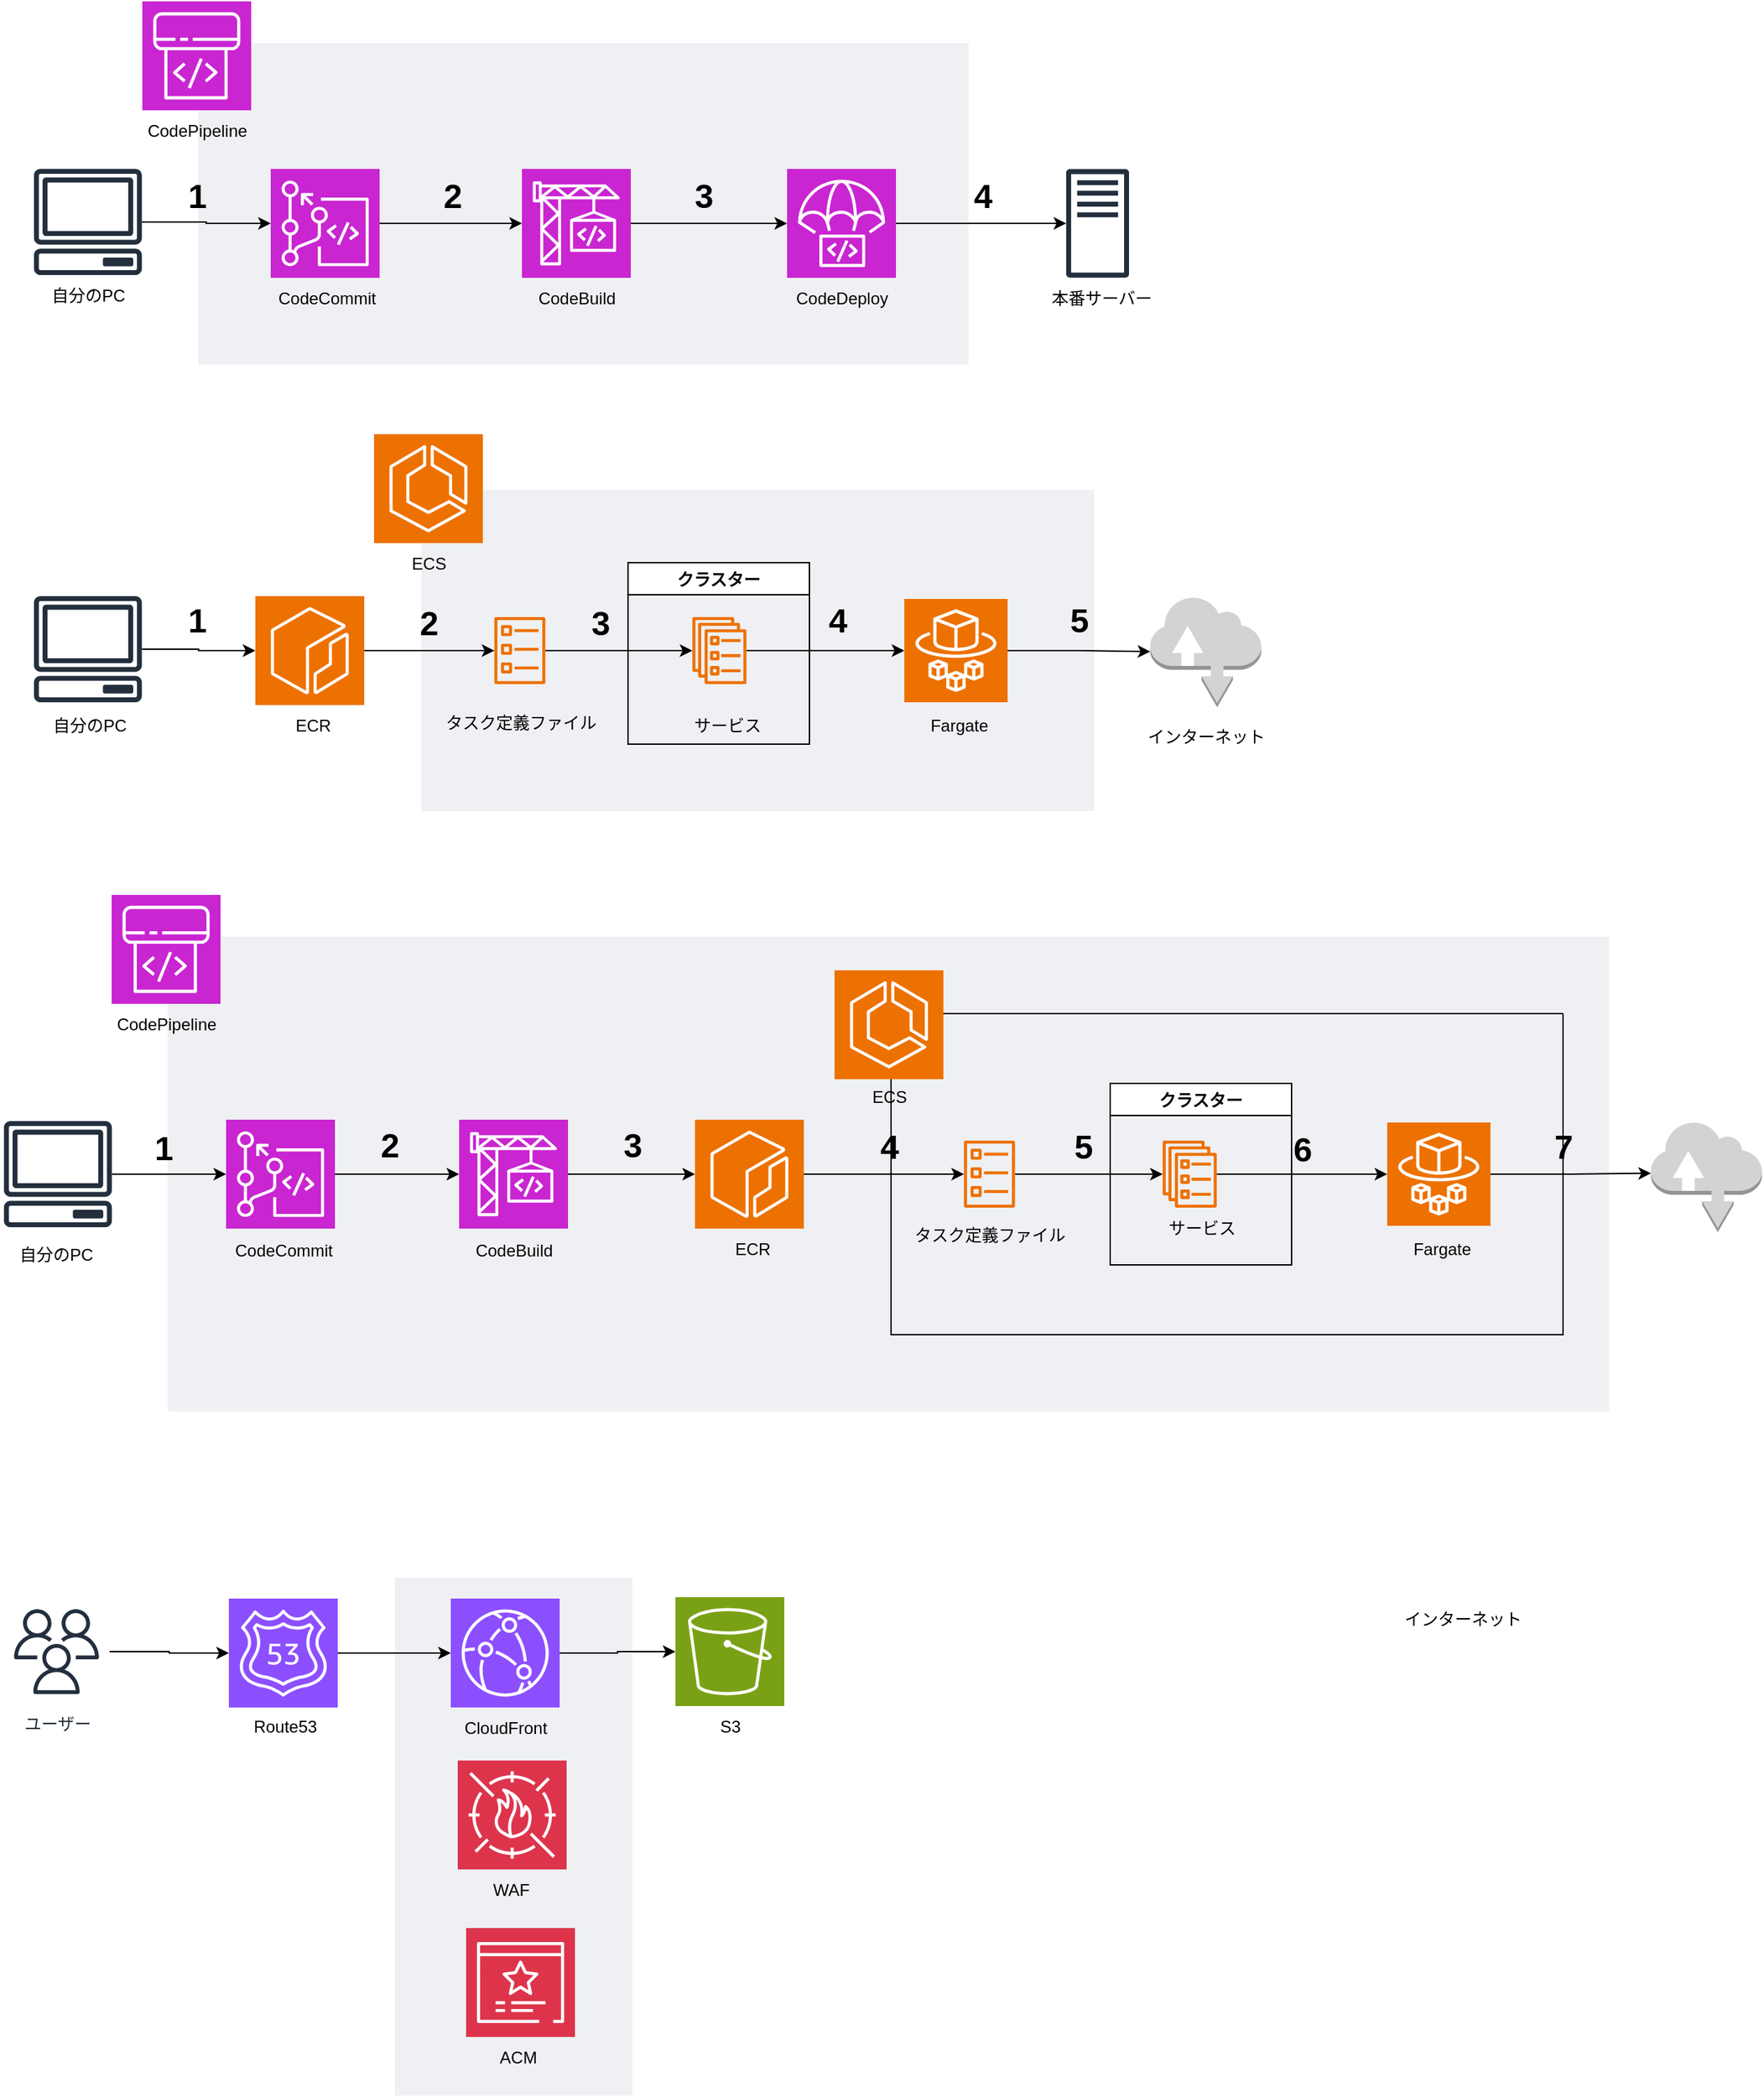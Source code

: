 <mxfile version="24.5.3" type="github">
  <diagram id="Ht1M8jgEwFfnCIfOTk4-" name="Page-1">
    <mxGraphModel dx="2200" dy="731" grid="1" gridSize="10" guides="1" tooltips="1" connect="1" arrows="1" fold="1" page="1" pageScale="1" pageWidth="827" pageHeight="1469" math="0" shadow="0">
      <root>
        <mxCell id="0" />
        <mxCell id="1" parent="0" />
        <mxCell id="_za5EFrOhW_D6679L5eQ-11" value="" style="fillColor=#EFF0F3;strokeColor=none;dashed=0;verticalAlign=top;fontStyle=0;fontColor=#232F3D;whiteSpace=wrap;html=1;" vertex="1" parent="1">
          <mxGeometry x="-1330" y="1179" width="170" height="371" as="geometry" />
        </mxCell>
        <mxCell id="DdXQzqJ5ZMWsTik3K9Qf-76" value="" style="fillColor=#EFF0F3;strokeColor=none;dashed=0;verticalAlign=top;fontStyle=0;fontColor=#232F3D;whiteSpace=wrap;html=1;" parent="1" vertex="1">
          <mxGeometry x="-1493" y="720" width="1033" height="340" as="geometry" />
        </mxCell>
        <mxCell id="DdXQzqJ5ZMWsTik3K9Qf-77" value="" style="sketch=0;points=[[0,0,0],[0.25,0,0],[0.5,0,0],[0.75,0,0],[1,0,0],[0,1,0],[0.25,1,0],[0.5,1,0],[0.75,1,0],[1,1,0],[0,0.25,0],[0,0.5,0],[0,0.75,0],[1,0.25,0],[1,0.5,0],[1,0.75,0]];outlineConnect=0;fontColor=#232F3E;fillColor=#C925D1;strokeColor=#ffffff;dashed=0;verticalLabelPosition=bottom;verticalAlign=top;align=center;html=1;fontSize=12;fontStyle=0;aspect=fixed;shape=mxgraph.aws4.resourceIcon;resIcon=mxgraph.aws4.codepipeline;" parent="1" vertex="1">
          <mxGeometry x="-1533" y="690" width="78" height="78" as="geometry" />
        </mxCell>
        <mxCell id="DdXQzqJ5ZMWsTik3K9Qf-78" value="CodePipeline" style="text;html=1;align=center;verticalAlign=middle;resizable=0;points=[];autosize=1;strokeColor=none;fillColor=none;" parent="1" vertex="1">
          <mxGeometry x="-1539" y="768" width="90" height="30" as="geometry" />
        </mxCell>
        <mxCell id="DdXQzqJ5ZMWsTik3K9Qf-1" value="" style="fillColor=#EFF0F3;strokeColor=none;dashed=0;verticalAlign=top;fontStyle=0;fontColor=#232F3D;whiteSpace=wrap;html=1;" parent="1" vertex="1">
          <mxGeometry x="-1471" y="80" width="552" height="230" as="geometry" />
        </mxCell>
        <mxCell id="DdXQzqJ5ZMWsTik3K9Qf-2" value="" style="sketch=0;points=[[0,0,0],[0.25,0,0],[0.5,0,0],[0.75,0,0],[1,0,0],[0,1,0],[0.25,1,0],[0.5,1,0],[0.75,1,0],[1,1,0],[0,0.25,0],[0,0.5,0],[0,0.75,0],[1,0.25,0],[1,0.5,0],[1,0.75,0]];outlineConnect=0;fontColor=#232F3E;fillColor=#C925D1;strokeColor=#ffffff;dashed=0;verticalLabelPosition=bottom;verticalAlign=top;align=center;html=1;fontSize=12;fontStyle=0;aspect=fixed;shape=mxgraph.aws4.resourceIcon;resIcon=mxgraph.aws4.codepipeline;" parent="1" vertex="1">
          <mxGeometry x="-1511" y="50" width="78" height="78" as="geometry" />
        </mxCell>
        <mxCell id="DdXQzqJ5ZMWsTik3K9Qf-3" value="CodePipeline" style="text;html=1;align=center;verticalAlign=middle;resizable=0;points=[];autosize=1;strokeColor=none;fillColor=none;" parent="1" vertex="1">
          <mxGeometry x="-1517" y="128" width="90" height="30" as="geometry" />
        </mxCell>
        <mxCell id="DdXQzqJ5ZMWsTik3K9Qf-14" value="" style="edgeStyle=orthogonalEdgeStyle;rounded=0;orthogonalLoop=1;jettySize=auto;html=1;" parent="1" source="DdXQzqJ5ZMWsTik3K9Qf-4" target="DdXQzqJ5ZMWsTik3K9Qf-6" edge="1">
          <mxGeometry relative="1" as="geometry" />
        </mxCell>
        <mxCell id="DdXQzqJ5ZMWsTik3K9Qf-4" value="" style="sketch=0;outlineConnect=0;fontColor=#232F3E;gradientColor=none;fillColor=#232F3D;strokeColor=none;dashed=0;verticalLabelPosition=bottom;verticalAlign=top;align=center;html=1;fontSize=12;fontStyle=0;aspect=fixed;pointerEvents=1;shape=mxgraph.aws4.client;" parent="1" vertex="1">
          <mxGeometry x="-1589" y="170" width="78" height="76" as="geometry" />
        </mxCell>
        <mxCell id="DdXQzqJ5ZMWsTik3K9Qf-5" value="自分のPC" style="text;html=1;align=center;verticalAlign=middle;resizable=0;points=[];autosize=1;strokeColor=none;fillColor=none;" parent="1" vertex="1">
          <mxGeometry x="-1590" y="246" width="80" height="30" as="geometry" />
        </mxCell>
        <mxCell id="DdXQzqJ5ZMWsTik3K9Qf-15" value="" style="edgeStyle=orthogonalEdgeStyle;rounded=0;orthogonalLoop=1;jettySize=auto;html=1;" parent="1" source="DdXQzqJ5ZMWsTik3K9Qf-6" target="DdXQzqJ5ZMWsTik3K9Qf-7" edge="1">
          <mxGeometry relative="1" as="geometry" />
        </mxCell>
        <mxCell id="DdXQzqJ5ZMWsTik3K9Qf-6" value="" style="sketch=0;points=[[0,0,0],[0.25,0,0],[0.5,0,0],[0.75,0,0],[1,0,0],[0,1,0],[0.25,1,0],[0.5,1,0],[0.75,1,0],[1,1,0],[0,0.25,0],[0,0.5,0],[0,0.75,0],[1,0.25,0],[1,0.5,0],[1,0.75,0]];outlineConnect=0;fontColor=#232F3E;fillColor=#C925D1;strokeColor=#ffffff;dashed=0;verticalLabelPosition=bottom;verticalAlign=top;align=center;html=1;fontSize=12;fontStyle=0;aspect=fixed;shape=mxgraph.aws4.resourceIcon;resIcon=mxgraph.aws4.codecommit;" parent="1" vertex="1">
          <mxGeometry x="-1419" y="170" width="78" height="78" as="geometry" />
        </mxCell>
        <mxCell id="DdXQzqJ5ZMWsTik3K9Qf-18" value="" style="edgeStyle=orthogonalEdgeStyle;rounded=0;orthogonalLoop=1;jettySize=auto;html=1;entryX=0;entryY=0.5;entryDx=0;entryDy=0;entryPerimeter=0;" parent="1" source="DdXQzqJ5ZMWsTik3K9Qf-7" target="DdXQzqJ5ZMWsTik3K9Qf-8" edge="1">
          <mxGeometry relative="1" as="geometry" />
        </mxCell>
        <mxCell id="DdXQzqJ5ZMWsTik3K9Qf-7" value="" style="sketch=0;points=[[0,0,0],[0.25,0,0],[0.5,0,0],[0.75,0,0],[1,0,0],[0,1,0],[0.25,1,0],[0.5,1,0],[0.75,1,0],[1,1,0],[0,0.25,0],[0,0.5,0],[0,0.75,0],[1,0.25,0],[1,0.5,0],[1,0.75,0]];outlineConnect=0;fontColor=#232F3E;fillColor=#C925D1;strokeColor=#ffffff;dashed=0;verticalLabelPosition=bottom;verticalAlign=top;align=center;html=1;fontSize=12;fontStyle=0;aspect=fixed;shape=mxgraph.aws4.resourceIcon;resIcon=mxgraph.aws4.codebuild;" parent="1" vertex="1">
          <mxGeometry x="-1239" y="170" width="78" height="78" as="geometry" />
        </mxCell>
        <mxCell id="DdXQzqJ5ZMWsTik3K9Qf-19" style="edgeStyle=orthogonalEdgeStyle;rounded=0;orthogonalLoop=1;jettySize=auto;html=1;" parent="1" source="DdXQzqJ5ZMWsTik3K9Qf-8" target="DdXQzqJ5ZMWsTik3K9Qf-9" edge="1">
          <mxGeometry relative="1" as="geometry" />
        </mxCell>
        <mxCell id="DdXQzqJ5ZMWsTik3K9Qf-8" value="" style="sketch=0;points=[[0,0,0],[0.25,0,0],[0.5,0,0],[0.75,0,0],[1,0,0],[0,1,0],[0.25,1,0],[0.5,1,0],[0.75,1,0],[1,1,0],[0,0.25,0],[0,0.5,0],[0,0.75,0],[1,0.25,0],[1,0.5,0],[1,0.75,0]];outlineConnect=0;fontColor=#232F3E;fillColor=#C925D1;strokeColor=#ffffff;dashed=0;verticalLabelPosition=bottom;verticalAlign=top;align=center;html=1;fontSize=12;fontStyle=0;aspect=fixed;shape=mxgraph.aws4.resourceIcon;resIcon=mxgraph.aws4.codedeploy;" parent="1" vertex="1">
          <mxGeometry x="-1049" y="170" width="78" height="78" as="geometry" />
        </mxCell>
        <mxCell id="DdXQzqJ5ZMWsTik3K9Qf-9" value="" style="sketch=0;outlineConnect=0;fontColor=#232F3E;gradientColor=none;fillColor=#232F3D;strokeColor=none;dashed=0;verticalLabelPosition=bottom;verticalAlign=top;align=center;html=1;fontSize=12;fontStyle=0;aspect=fixed;pointerEvents=1;shape=mxgraph.aws4.traditional_server;" parent="1" vertex="1">
          <mxGeometry x="-849" y="170" width="45" height="78" as="geometry" />
        </mxCell>
        <mxCell id="DdXQzqJ5ZMWsTik3K9Qf-10" value="CodeCommit" style="text;html=1;align=center;verticalAlign=middle;resizable=0;points=[];autosize=1;strokeColor=none;fillColor=none;" parent="1" vertex="1">
          <mxGeometry x="-1424" y="248" width="90" height="30" as="geometry" />
        </mxCell>
        <mxCell id="DdXQzqJ5ZMWsTik3K9Qf-11" value="CodeBuild" style="text;html=1;align=center;verticalAlign=middle;resizable=0;points=[];autosize=1;strokeColor=none;fillColor=none;" parent="1" vertex="1">
          <mxGeometry x="-1240" y="248" width="80" height="30" as="geometry" />
        </mxCell>
        <mxCell id="DdXQzqJ5ZMWsTik3K9Qf-12" value="CodeDeploy" style="text;html=1;align=center;verticalAlign=middle;resizable=0;points=[];autosize=1;strokeColor=none;fillColor=none;" parent="1" vertex="1">
          <mxGeometry x="-1055" y="248" width="90" height="30" as="geometry" />
        </mxCell>
        <mxCell id="DdXQzqJ5ZMWsTik3K9Qf-13" value="本番サーバー" style="text;html=1;align=center;verticalAlign=middle;resizable=0;points=[];autosize=1;strokeColor=none;fillColor=none;" parent="1" vertex="1">
          <mxGeometry x="-869" y="248" width="90" height="30" as="geometry" />
        </mxCell>
        <mxCell id="DdXQzqJ5ZMWsTik3K9Qf-20" value="&lt;font style=&quot;font-size: 24px;&quot;&gt;&lt;b&gt;1&lt;/b&gt;&lt;/font&gt;" style="text;html=1;align=center;verticalAlign=middle;resizable=0;points=[];autosize=1;strokeColor=none;fillColor=none;" parent="1" vertex="1">
          <mxGeometry x="-1492" y="170" width="40" height="40" as="geometry" />
        </mxCell>
        <mxCell id="DdXQzqJ5ZMWsTik3K9Qf-21" value="&lt;span style=&quot;font-size: 24px;&quot;&gt;&lt;b&gt;2&lt;/b&gt;&lt;/span&gt;" style="text;html=1;align=center;verticalAlign=middle;resizable=0;points=[];autosize=1;strokeColor=none;fillColor=none;" parent="1" vertex="1">
          <mxGeometry x="-1309" y="170" width="40" height="40" as="geometry" />
        </mxCell>
        <mxCell id="DdXQzqJ5ZMWsTik3K9Qf-22" value="&lt;span style=&quot;font-size: 24px;&quot;&gt;&lt;b&gt;3&lt;/b&gt;&lt;/span&gt;" style="text;html=1;align=center;verticalAlign=middle;resizable=0;points=[];autosize=1;strokeColor=none;fillColor=none;" parent="1" vertex="1">
          <mxGeometry x="-1129" y="170" width="40" height="40" as="geometry" />
        </mxCell>
        <mxCell id="DdXQzqJ5ZMWsTik3K9Qf-23" value="&lt;span style=&quot;font-size: 24px;&quot;&gt;&lt;b&gt;4&lt;/b&gt;&lt;/span&gt;" style="text;html=1;align=center;verticalAlign=middle;resizable=0;points=[];autosize=1;strokeColor=none;fillColor=none;" parent="1" vertex="1">
          <mxGeometry x="-929" y="170" width="40" height="40" as="geometry" />
        </mxCell>
        <mxCell id="DdXQzqJ5ZMWsTik3K9Qf-24" value="" style="sketch=0;points=[[0,0,0],[0.25,0,0],[0.5,0,0],[0.75,0,0],[1,0,0],[0,1,0],[0.25,1,0],[0.5,1,0],[0.75,1,0],[1,1,0],[0,0.25,0],[0,0.5,0],[0,0.75,0],[1,0.25,0],[1,0.5,0],[1,0.75,0]];outlineConnect=0;fontColor=#232F3E;fillColor=#ED7100;strokeColor=#ffffff;dashed=0;verticalLabelPosition=bottom;verticalAlign=top;align=center;html=1;fontSize=12;fontStyle=0;aspect=fixed;shape=mxgraph.aws4.resourceIcon;resIcon=mxgraph.aws4.ecr;" parent="1" vertex="1">
          <mxGeometry x="-1430" y="476" width="78" height="78" as="geometry" />
        </mxCell>
        <mxCell id="DdXQzqJ5ZMWsTik3K9Qf-25" value="" style="fillColor=#EFF0F3;strokeColor=none;dashed=0;verticalAlign=top;fontStyle=0;fontColor=#232F3D;whiteSpace=wrap;html=1;" parent="1" vertex="1">
          <mxGeometry x="-1311" y="400" width="482" height="230" as="geometry" />
        </mxCell>
        <mxCell id="DdXQzqJ5ZMWsTik3K9Qf-26" value="" style="sketch=0;points=[[0,0,0],[0.25,0,0],[0.5,0,0],[0.75,0,0],[1,0,0],[0,1,0],[0.25,1,0],[0.5,1,0],[0.75,1,0],[1,1,0],[0,0.25,0],[0,0.5,0],[0,0.75,0],[1,0.25,0],[1,0.5,0],[1,0.75,0]];outlineConnect=0;fontColor=#232F3E;fillColor=#ED7100;strokeColor=#ffffff;dashed=0;verticalLabelPosition=bottom;verticalAlign=top;align=center;html=1;fontSize=12;fontStyle=0;aspect=fixed;shape=mxgraph.aws4.resourceIcon;resIcon=mxgraph.aws4.ecs;" parent="1" vertex="1">
          <mxGeometry x="-1345" y="360" width="78" height="78" as="geometry" />
        </mxCell>
        <mxCell id="DdXQzqJ5ZMWsTik3K9Qf-27" value="ECR" style="text;html=1;align=center;verticalAlign=middle;resizable=0;points=[];autosize=1;strokeColor=none;fillColor=none;" parent="1" vertex="1">
          <mxGeometry x="-1414" y="554" width="50" height="30" as="geometry" />
        </mxCell>
        <mxCell id="DdXQzqJ5ZMWsTik3K9Qf-41" value="" style="edgeStyle=orthogonalEdgeStyle;rounded=0;orthogonalLoop=1;jettySize=auto;html=1;" parent="1" source="DdXQzqJ5ZMWsTik3K9Qf-28" target="DdXQzqJ5ZMWsTik3K9Qf-24" edge="1">
          <mxGeometry relative="1" as="geometry" />
        </mxCell>
        <mxCell id="DdXQzqJ5ZMWsTik3K9Qf-28" value="" style="sketch=0;outlineConnect=0;fontColor=#232F3E;gradientColor=none;fillColor=#232F3D;strokeColor=none;dashed=0;verticalLabelPosition=bottom;verticalAlign=top;align=center;html=1;fontSize=12;fontStyle=0;aspect=fixed;pointerEvents=1;shape=mxgraph.aws4.client;" parent="1" vertex="1">
          <mxGeometry x="-1589" y="476" width="78" height="76" as="geometry" />
        </mxCell>
        <mxCell id="DdXQzqJ5ZMWsTik3K9Qf-29" value="自分のPC" style="text;html=1;align=center;verticalAlign=middle;resizable=0;points=[];autosize=1;strokeColor=none;fillColor=none;" parent="1" vertex="1">
          <mxGeometry x="-1589" y="554" width="80" height="30" as="geometry" />
        </mxCell>
        <mxCell id="DdXQzqJ5ZMWsTik3K9Qf-30" value="ECS" style="text;html=1;align=center;verticalAlign=middle;resizable=0;points=[];autosize=1;strokeColor=none;fillColor=none;" parent="1" vertex="1">
          <mxGeometry x="-1331" y="438" width="50" height="30" as="geometry" />
        </mxCell>
        <mxCell id="DdXQzqJ5ZMWsTik3K9Qf-47" value="" style="edgeStyle=orthogonalEdgeStyle;rounded=0;orthogonalLoop=1;jettySize=auto;html=1;" parent="1" source="DdXQzqJ5ZMWsTik3K9Qf-31" target="DdXQzqJ5ZMWsTik3K9Qf-34" edge="1">
          <mxGeometry relative="1" as="geometry" />
        </mxCell>
        <mxCell id="DdXQzqJ5ZMWsTik3K9Qf-31" value="" style="sketch=0;outlineConnect=0;fontColor=#232F3E;gradientColor=none;fillColor=#ED7100;strokeColor=none;dashed=0;verticalLabelPosition=bottom;verticalAlign=top;align=center;html=1;fontSize=12;fontStyle=0;aspect=fixed;pointerEvents=1;shape=mxgraph.aws4.ecs_task;" parent="1" vertex="1">
          <mxGeometry x="-1259" y="491" width="37" height="48" as="geometry" />
        </mxCell>
        <mxCell id="DdXQzqJ5ZMWsTik3K9Qf-49" value="" style="edgeStyle=orthogonalEdgeStyle;rounded=0;orthogonalLoop=1;jettySize=auto;html=1;" parent="1" source="DdXQzqJ5ZMWsTik3K9Qf-32" target="DdXQzqJ5ZMWsTik3K9Qf-38" edge="1">
          <mxGeometry relative="1" as="geometry" />
        </mxCell>
        <mxCell id="DdXQzqJ5ZMWsTik3K9Qf-32" value="" style="sketch=0;points=[[0,0,0],[0.25,0,0],[0.5,0,0],[0.75,0,0],[1,0,0],[0,1,0],[0.25,1,0],[0.5,1,0],[0.75,1,0],[1,1,0],[0,0.25,0],[0,0.5,0],[0,0.75,0],[1,0.25,0],[1,0.5,0],[1,0.75,0]];outlineConnect=0;fontColor=#232F3E;fillColor=#ED7100;strokeColor=#ffffff;dashed=0;verticalLabelPosition=bottom;verticalAlign=top;align=center;html=1;fontSize=12;fontStyle=0;aspect=fixed;shape=mxgraph.aws4.resourceIcon;resIcon=mxgraph.aws4.fargate;" parent="1" vertex="1">
          <mxGeometry x="-965" y="478" width="74" height="74" as="geometry" />
        </mxCell>
        <mxCell id="DdXQzqJ5ZMWsTik3K9Qf-48" value="" style="edgeStyle=orthogonalEdgeStyle;rounded=0;orthogonalLoop=1;jettySize=auto;html=1;entryX=0;entryY=0.5;entryDx=0;entryDy=0;entryPerimeter=0;" parent="1" source="DdXQzqJ5ZMWsTik3K9Qf-34" target="DdXQzqJ5ZMWsTik3K9Qf-32" edge="1">
          <mxGeometry relative="1" as="geometry">
            <mxPoint x="-1009" y="515" as="targetPoint" />
          </mxGeometry>
        </mxCell>
        <mxCell id="DdXQzqJ5ZMWsTik3K9Qf-34" value="" style="sketch=0;outlineConnect=0;fontColor=#232F3E;gradientColor=none;fillColor=#ED7100;strokeColor=none;dashed=0;verticalLabelPosition=bottom;verticalAlign=top;align=center;html=1;fontSize=12;fontStyle=0;aspect=fixed;pointerEvents=1;shape=mxgraph.aws4.ecs_service;" parent="1" vertex="1">
          <mxGeometry x="-1117" y="491" width="39" height="48" as="geometry" />
        </mxCell>
        <mxCell id="DdXQzqJ5ZMWsTik3K9Qf-35" value="タスク定義ファイル" style="text;html=1;align=center;verticalAlign=middle;resizable=0;points=[];autosize=1;strokeColor=none;fillColor=none;" parent="1" vertex="1">
          <mxGeometry x="-1305.5" y="552" width="130" height="30" as="geometry" />
        </mxCell>
        <mxCell id="DdXQzqJ5ZMWsTik3K9Qf-36" value="サービス" style="text;html=1;align=center;verticalAlign=middle;resizable=0;points=[];autosize=1;strokeColor=none;fillColor=none;" parent="1" vertex="1">
          <mxGeometry x="-1127" y="554" width="70" height="30" as="geometry" />
        </mxCell>
        <mxCell id="DdXQzqJ5ZMWsTik3K9Qf-37" value="Fargate" style="text;html=1;align=center;verticalAlign=middle;resizable=0;points=[];autosize=1;strokeColor=none;fillColor=none;" parent="1" vertex="1">
          <mxGeometry x="-956" y="554" width="60" height="30" as="geometry" />
        </mxCell>
        <mxCell id="DdXQzqJ5ZMWsTik3K9Qf-38" value="" style="outlineConnect=0;dashed=0;verticalLabelPosition=bottom;verticalAlign=top;align=center;html=1;shape=mxgraph.aws3.internet;fillColor=#D2D3D3;gradientColor=none;" parent="1" vertex="1">
          <mxGeometry x="-788.75" y="476" width="79.5" height="79.5" as="geometry" />
        </mxCell>
        <mxCell id="DdXQzqJ5ZMWsTik3K9Qf-39" value="インターネット" style="text;html=1;align=center;verticalAlign=middle;resizable=0;points=[];autosize=1;strokeColor=none;fillColor=none;" parent="1" vertex="1">
          <mxGeometry x="-804" y="562" width="110" height="30" as="geometry" />
        </mxCell>
        <mxCell id="DdXQzqJ5ZMWsTik3K9Qf-45" value="" style="edgeStyle=orthogonalEdgeStyle;rounded=0;orthogonalLoop=1;jettySize=auto;html=1;" parent="1" source="DdXQzqJ5ZMWsTik3K9Qf-24" target="DdXQzqJ5ZMWsTik3K9Qf-31" edge="1">
          <mxGeometry relative="1" as="geometry" />
        </mxCell>
        <mxCell id="DdXQzqJ5ZMWsTik3K9Qf-50" value="&lt;font style=&quot;font-size: 24px;&quot;&gt;&lt;b&gt;1&lt;/b&gt;&lt;/font&gt;" style="text;html=1;align=center;verticalAlign=middle;resizable=0;points=[];autosize=1;strokeColor=none;fillColor=none;" parent="1" vertex="1">
          <mxGeometry x="-1492" y="474" width="40" height="40" as="geometry" />
        </mxCell>
        <mxCell id="DdXQzqJ5ZMWsTik3K9Qf-51" value="&lt;span style=&quot;font-size: 24px;&quot;&gt;&lt;b&gt;2&lt;/b&gt;&lt;/span&gt;" style="text;html=1;align=center;verticalAlign=middle;resizable=0;points=[];autosize=1;strokeColor=none;fillColor=none;" parent="1" vertex="1">
          <mxGeometry x="-1326" y="476" width="40" height="40" as="geometry" />
        </mxCell>
        <mxCell id="DdXQzqJ5ZMWsTik3K9Qf-52" value="&lt;span style=&quot;font-size: 24px;&quot;&gt;&lt;b&gt;3&lt;/b&gt;&lt;/span&gt;" style="text;html=1;align=center;verticalAlign=middle;resizable=0;points=[];autosize=1;strokeColor=none;fillColor=none;" parent="1" vertex="1">
          <mxGeometry x="-1203" y="476" width="40" height="40" as="geometry" />
        </mxCell>
        <mxCell id="DdXQzqJ5ZMWsTik3K9Qf-53" value="&lt;span style=&quot;font-size: 24px;&quot;&gt;&lt;b&gt;4&lt;/b&gt;&lt;/span&gt;" style="text;html=1;align=center;verticalAlign=middle;resizable=0;points=[];autosize=1;strokeColor=none;fillColor=none;" parent="1" vertex="1">
          <mxGeometry x="-1033" y="474" width="40" height="40" as="geometry" />
        </mxCell>
        <mxCell id="DdXQzqJ5ZMWsTik3K9Qf-54" value="&lt;span style=&quot;font-size: 24px;&quot;&gt;&lt;b&gt;5&lt;/b&gt;&lt;/span&gt;" style="text;html=1;align=center;verticalAlign=middle;resizable=0;points=[];autosize=1;strokeColor=none;fillColor=none;" parent="1" vertex="1">
          <mxGeometry x="-860.5" y="474" width="40" height="40" as="geometry" />
        </mxCell>
        <mxCell id="DdXQzqJ5ZMWsTik3K9Qf-56" value="クラスター" style="swimlane;" parent="1" vertex="1">
          <mxGeometry x="-1163" y="452" width="130" height="130" as="geometry" />
        </mxCell>
        <mxCell id="DdXQzqJ5ZMWsTik3K9Qf-95" value="" style="edgeStyle=orthogonalEdgeStyle;rounded=0;orthogonalLoop=1;jettySize=auto;html=1;" parent="1" source="DdXQzqJ5ZMWsTik3K9Qf-57" target="DdXQzqJ5ZMWsTik3K9Qf-59" edge="1">
          <mxGeometry relative="1" as="geometry" />
        </mxCell>
        <mxCell id="DdXQzqJ5ZMWsTik3K9Qf-57" value="" style="sketch=0;outlineConnect=0;fontColor=#232F3E;gradientColor=none;fillColor=#232F3D;strokeColor=none;dashed=0;verticalLabelPosition=bottom;verticalAlign=top;align=center;html=1;fontSize=12;fontStyle=0;aspect=fixed;pointerEvents=1;shape=mxgraph.aws4.client;" parent="1" vertex="1">
          <mxGeometry x="-1610.5" y="852" width="78" height="76" as="geometry" />
        </mxCell>
        <mxCell id="DdXQzqJ5ZMWsTik3K9Qf-58" value="自分のPC" style="text;html=1;align=center;verticalAlign=middle;resizable=0;points=[];autosize=1;strokeColor=none;fillColor=none;" parent="1" vertex="1">
          <mxGeometry x="-1613" y="932.5" width="80" height="30" as="geometry" />
        </mxCell>
        <mxCell id="DdXQzqJ5ZMWsTik3K9Qf-96" value="" style="edgeStyle=orthogonalEdgeStyle;rounded=0;orthogonalLoop=1;jettySize=auto;html=1;entryX=0;entryY=0.5;entryDx=0;entryDy=0;entryPerimeter=0;" parent="1" source="DdXQzqJ5ZMWsTik3K9Qf-59" target="DdXQzqJ5ZMWsTik3K9Qf-61" edge="1">
          <mxGeometry relative="1" as="geometry" />
        </mxCell>
        <mxCell id="DdXQzqJ5ZMWsTik3K9Qf-59" value="" style="sketch=0;points=[[0,0,0],[0.25,0,0],[0.5,0,0],[0.75,0,0],[1,0,0],[0,1,0],[0.25,1,0],[0.5,1,0],[0.75,1,0],[1,1,0],[0,0.25,0],[0,0.5,0],[0,0.75,0],[1,0.25,0],[1,0.5,0],[1,0.75,0]];outlineConnect=0;fontColor=#232F3E;fillColor=#C925D1;strokeColor=#ffffff;dashed=0;verticalLabelPosition=bottom;verticalAlign=top;align=center;html=1;fontSize=12;fontStyle=0;aspect=fixed;shape=mxgraph.aws4.resourceIcon;resIcon=mxgraph.aws4.codecommit;" parent="1" vertex="1">
          <mxGeometry x="-1451" y="851" width="78" height="78" as="geometry" />
        </mxCell>
        <mxCell id="DdXQzqJ5ZMWsTik3K9Qf-60" value="CodeCommit" style="text;html=1;align=center;verticalAlign=middle;resizable=0;points=[];autosize=1;strokeColor=none;fillColor=none;" parent="1" vertex="1">
          <mxGeometry x="-1455.5" y="930" width="90" height="30" as="geometry" />
        </mxCell>
        <mxCell id="y7jc2fUCqOHRDLF3JX8p-2" value="" style="edgeStyle=orthogonalEdgeStyle;rounded=0;orthogonalLoop=1;jettySize=auto;html=1;" parent="1" source="DdXQzqJ5ZMWsTik3K9Qf-61" target="DdXQzqJ5ZMWsTik3K9Qf-93" edge="1">
          <mxGeometry relative="1" as="geometry" />
        </mxCell>
        <mxCell id="DdXQzqJ5ZMWsTik3K9Qf-61" value="" style="sketch=0;points=[[0,0,0],[0.25,0,0],[0.5,0,0],[0.75,0,0],[1,0,0],[0,1,0],[0.25,1,0],[0.5,1,0],[0.75,1,0],[1,1,0],[0,0.25,0],[0,0.5,0],[0,0.75,0],[1,0.25,0],[1,0.5,0],[1,0.75,0]];outlineConnect=0;fontColor=#232F3E;fillColor=#C925D1;strokeColor=#ffffff;dashed=0;verticalLabelPosition=bottom;verticalAlign=top;align=center;html=1;fontSize=12;fontStyle=0;aspect=fixed;shape=mxgraph.aws4.resourceIcon;resIcon=mxgraph.aws4.codebuild;" parent="1" vertex="1">
          <mxGeometry x="-1284" y="851" width="78" height="78" as="geometry" />
        </mxCell>
        <mxCell id="DdXQzqJ5ZMWsTik3K9Qf-62" value="CodeBuild" style="text;html=1;align=center;verticalAlign=middle;resizable=0;points=[];autosize=1;strokeColor=none;fillColor=none;" parent="1" vertex="1">
          <mxGeometry x="-1285" y="930" width="80" height="30" as="geometry" />
        </mxCell>
        <mxCell id="DdXQzqJ5ZMWsTik3K9Qf-73" value="" style="outlineConnect=0;dashed=0;verticalLabelPosition=bottom;verticalAlign=top;align=center;html=1;shape=mxgraph.aws3.internet;fillColor=#D2D3D3;gradientColor=none;" parent="1" vertex="1">
          <mxGeometry x="-430" y="852" width="79.5" height="79.5" as="geometry" />
        </mxCell>
        <mxCell id="DdXQzqJ5ZMWsTik3K9Qf-74" value="インターネット" style="text;html=1;align=center;verticalAlign=middle;resizable=0;points=[];autosize=1;strokeColor=none;fillColor=none;" parent="1" vertex="1">
          <mxGeometry x="-620" y="1194" width="110" height="30" as="geometry" />
        </mxCell>
        <mxCell id="DdXQzqJ5ZMWsTik3K9Qf-106" value="" style="edgeStyle=orthogonalEdgeStyle;rounded=0;orthogonalLoop=1;jettySize=auto;html=1;" parent="1" source="DdXQzqJ5ZMWsTik3K9Qf-86" target="DdXQzqJ5ZMWsTik3K9Qf-88" edge="1">
          <mxGeometry relative="1" as="geometry" />
        </mxCell>
        <mxCell id="DdXQzqJ5ZMWsTik3K9Qf-86" value="" style="sketch=0;outlineConnect=0;fontColor=#232F3E;gradientColor=none;fillColor=#ED7100;strokeColor=none;dashed=0;verticalLabelPosition=bottom;verticalAlign=top;align=center;html=1;fontSize=12;fontStyle=0;aspect=fixed;pointerEvents=1;shape=mxgraph.aws4.ecs_task;" parent="1" vertex="1">
          <mxGeometry x="-922.5" y="866" width="37" height="48" as="geometry" />
        </mxCell>
        <mxCell id="DdXQzqJ5ZMWsTik3K9Qf-108" value="" style="edgeStyle=orthogonalEdgeStyle;rounded=0;orthogonalLoop=1;jettySize=auto;html=1;entryX=0;entryY=0.47;entryDx=0;entryDy=0;entryPerimeter=0;" parent="1" source="DdXQzqJ5ZMWsTik3K9Qf-87" target="DdXQzqJ5ZMWsTik3K9Qf-73" edge="1">
          <mxGeometry relative="1" as="geometry" />
        </mxCell>
        <mxCell id="DdXQzqJ5ZMWsTik3K9Qf-87" value="" style="sketch=0;points=[[0,0,0],[0.25,0,0],[0.5,0,0],[0.75,0,0],[1,0,0],[0,1,0],[0.25,1,0],[0.5,1,0],[0.75,1,0],[1,1,0],[0,0.25,0],[0,0.5,0],[0,0.75,0],[1,0.25,0],[1,0.5,0],[1,0.75,0]];outlineConnect=0;fontColor=#232F3E;fillColor=#ED7100;strokeColor=#ffffff;dashed=0;verticalLabelPosition=bottom;verticalAlign=top;align=center;html=1;fontSize=12;fontStyle=0;aspect=fixed;shape=mxgraph.aws4.resourceIcon;resIcon=mxgraph.aws4.fargate;" parent="1" vertex="1">
          <mxGeometry x="-619" y="853" width="74" height="74" as="geometry" />
        </mxCell>
        <mxCell id="DdXQzqJ5ZMWsTik3K9Qf-103" value="" style="edgeStyle=orthogonalEdgeStyle;rounded=0;orthogonalLoop=1;jettySize=auto;html=1;" parent="1" source="DdXQzqJ5ZMWsTik3K9Qf-88" target="DdXQzqJ5ZMWsTik3K9Qf-87" edge="1">
          <mxGeometry relative="1" as="geometry" />
        </mxCell>
        <mxCell id="DdXQzqJ5ZMWsTik3K9Qf-88" value="" style="sketch=0;outlineConnect=0;fontColor=#232F3E;gradientColor=none;fillColor=#ED7100;strokeColor=none;dashed=0;verticalLabelPosition=bottom;verticalAlign=top;align=center;html=1;fontSize=12;fontStyle=0;aspect=fixed;pointerEvents=1;shape=mxgraph.aws4.ecs_service;" parent="1" vertex="1">
          <mxGeometry x="-780" y="866" width="39" height="48" as="geometry" />
        </mxCell>
        <mxCell id="DdXQzqJ5ZMWsTik3K9Qf-89" value="タスク定義ファイル" style="text;html=1;align=center;verticalAlign=middle;resizable=0;points=[];autosize=1;strokeColor=none;fillColor=none;" parent="1" vertex="1">
          <mxGeometry x="-969" y="919" width="130" height="30" as="geometry" />
        </mxCell>
        <mxCell id="DdXQzqJ5ZMWsTik3K9Qf-90" value="Fargate" style="text;html=1;align=center;verticalAlign=middle;resizable=0;points=[];autosize=1;strokeColor=none;fillColor=none;" parent="1" vertex="1">
          <mxGeometry x="-610" y="929" width="60" height="30" as="geometry" />
        </mxCell>
        <mxCell id="DdXQzqJ5ZMWsTik3K9Qf-92" value="サービス" style="text;html=1;align=center;verticalAlign=middle;resizable=0;points=[];autosize=1;strokeColor=none;fillColor=none;" parent="1" vertex="1">
          <mxGeometry x="-787.5" y="914" width="70" height="30" as="geometry" />
        </mxCell>
        <mxCell id="DdXQzqJ5ZMWsTik3K9Qf-105" value="" style="edgeStyle=orthogonalEdgeStyle;rounded=0;orthogonalLoop=1;jettySize=auto;html=1;" parent="1" source="DdXQzqJ5ZMWsTik3K9Qf-93" target="DdXQzqJ5ZMWsTik3K9Qf-86" edge="1">
          <mxGeometry relative="1" as="geometry" />
        </mxCell>
        <mxCell id="DdXQzqJ5ZMWsTik3K9Qf-93" value="" style="sketch=0;points=[[0,0,0],[0.25,0,0],[0.5,0,0],[0.75,0,0],[1,0,0],[0,1,0],[0.25,1,0],[0.5,1,0],[0.75,1,0],[1,1,0],[0,0.25,0],[0,0.5,0],[0,0.75,0],[1,0.25,0],[1,0.5,0],[1,0.75,0]];outlineConnect=0;fontColor=#232F3E;fillColor=#ED7100;strokeColor=#ffffff;dashed=0;verticalLabelPosition=bottom;verticalAlign=top;align=center;html=1;fontSize=12;fontStyle=0;aspect=fixed;shape=mxgraph.aws4.resourceIcon;resIcon=mxgraph.aws4.ecr;" parent="1" vertex="1">
          <mxGeometry x="-1115" y="851" width="78" height="78" as="geometry" />
        </mxCell>
        <mxCell id="DdXQzqJ5ZMWsTik3K9Qf-94" value="ECR" style="text;html=1;align=center;verticalAlign=middle;resizable=0;points=[];autosize=1;strokeColor=none;fillColor=none;" parent="1" vertex="1">
          <mxGeometry x="-1099" y="929" width="50" height="30" as="geometry" />
        </mxCell>
        <mxCell id="DdXQzqJ5ZMWsTik3K9Qf-91" value="クラスター" style="swimlane;" parent="1" vertex="1">
          <mxGeometry x="-817.5" y="825" width="130" height="130" as="geometry" />
        </mxCell>
        <mxCell id="DdXQzqJ5ZMWsTik3K9Qf-109" value="&lt;font style=&quot;font-size: 24px;&quot;&gt;&lt;b&gt;1&lt;/b&gt;&lt;/font&gt;" style="text;html=1;align=center;verticalAlign=middle;resizable=0;points=[];autosize=1;strokeColor=none;fillColor=none;" parent="1" vertex="1">
          <mxGeometry x="-1516" y="852" width="40" height="40" as="geometry" />
        </mxCell>
        <mxCell id="DdXQzqJ5ZMWsTik3K9Qf-110" value="&lt;span style=&quot;font-size: 24px;&quot;&gt;&lt;b&gt;2&lt;/b&gt;&lt;/span&gt;" style="text;html=1;align=center;verticalAlign=middle;resizable=0;points=[];autosize=1;strokeColor=none;fillColor=none;" parent="1" vertex="1">
          <mxGeometry x="-1354" y="850" width="40" height="40" as="geometry" />
        </mxCell>
        <mxCell id="DdXQzqJ5ZMWsTik3K9Qf-114" value="&lt;span style=&quot;font-size: 24px;&quot;&gt;&lt;b&gt;4&lt;/b&gt;&lt;/span&gt;" style="text;html=1;align=center;verticalAlign=middle;resizable=0;points=[];autosize=1;strokeColor=none;fillColor=none;" parent="1" vertex="1">
          <mxGeometry x="-996" y="851" width="40" height="40" as="geometry" />
        </mxCell>
        <mxCell id="DdXQzqJ5ZMWsTik3K9Qf-115" value="&lt;span style=&quot;font-size: 24px;&quot;&gt;&lt;b&gt;5&lt;/b&gt;&lt;/span&gt;" style="text;html=1;align=center;verticalAlign=middle;resizable=0;points=[];autosize=1;strokeColor=none;fillColor=none;" parent="1" vertex="1">
          <mxGeometry x="-857.5" y="851" width="40" height="40" as="geometry" />
        </mxCell>
        <mxCell id="DdXQzqJ5ZMWsTik3K9Qf-116" value="&lt;span style=&quot;font-size: 24px;&quot;&gt;&lt;b&gt;6&lt;/b&gt;&lt;/span&gt;" style="text;html=1;align=center;verticalAlign=middle;resizable=0;points=[];autosize=1;strokeColor=none;fillColor=none;" parent="1" vertex="1">
          <mxGeometry x="-700" y="853" width="40" height="40" as="geometry" />
        </mxCell>
        <mxCell id="DdXQzqJ5ZMWsTik3K9Qf-117" value="&lt;span style=&quot;font-size: 24px;&quot;&gt;&lt;b&gt;7&lt;/b&gt;&lt;/span&gt;" style="text;html=1;align=center;verticalAlign=middle;resizable=0;points=[];autosize=1;strokeColor=none;fillColor=none;" parent="1" vertex="1">
          <mxGeometry x="-513" y="851" width="40" height="40" as="geometry" />
        </mxCell>
        <mxCell id="y7jc2fUCqOHRDLF3JX8p-1" value="" style="swimlane;startSize=0;" parent="1" vertex="1">
          <mxGeometry x="-974.5" y="775" width="481.5" height="230" as="geometry" />
        </mxCell>
        <mxCell id="DdXQzqJ5ZMWsTik3K9Qf-85" value="ECS" style="text;html=1;align=center;verticalAlign=middle;resizable=0;points=[];autosize=1;strokeColor=none;fillColor=none;" parent="y7jc2fUCqOHRDLF3JX8p-1" vertex="1">
          <mxGeometry x="-26.5" y="45" width="50" height="30" as="geometry" />
        </mxCell>
        <mxCell id="DdXQzqJ5ZMWsTik3K9Qf-84" value="" style="sketch=0;points=[[0,0,0],[0.25,0,0],[0.5,0,0],[0.75,0,0],[1,0,0],[0,1,0],[0.25,1,0],[0.5,1,0],[0.75,1,0],[1,1,0],[0,0.25,0],[0,0.5,0],[0,0.75,0],[1,0.25,0],[1,0.5,0],[1,0.75,0]];outlineConnect=0;fontColor=#232F3E;fillColor=#ED7100;strokeColor=#ffffff;dashed=0;verticalLabelPosition=bottom;verticalAlign=top;align=center;html=1;fontSize=12;fontStyle=0;aspect=fixed;shape=mxgraph.aws4.resourceIcon;resIcon=mxgraph.aws4.ecs;" parent="1" vertex="1">
          <mxGeometry x="-1015" y="744" width="78" height="78" as="geometry" />
        </mxCell>
        <mxCell id="y7jc2fUCqOHRDLF3JX8p-3" value="&lt;span style=&quot;font-size: 24px;&quot;&gt;&lt;b&gt;3&lt;/b&gt;&lt;/span&gt;" style="text;html=1;align=center;verticalAlign=middle;resizable=0;points=[];autosize=1;strokeColor=none;fillColor=none;" parent="1" vertex="1">
          <mxGeometry x="-1180" y="850" width="40" height="40" as="geometry" />
        </mxCell>
        <mxCell id="_za5EFrOhW_D6679L5eQ-10" value="" style="edgeStyle=orthogonalEdgeStyle;rounded=0;orthogonalLoop=1;jettySize=auto;html=1;" edge="1" parent="1" source="_za5EFrOhW_D6679L5eQ-1" target="_za5EFrOhW_D6679L5eQ-7">
          <mxGeometry relative="1" as="geometry" />
        </mxCell>
        <mxCell id="_za5EFrOhW_D6679L5eQ-1" value="" style="sketch=0;points=[[0,0,0],[0.25,0,0],[0.5,0,0],[0.75,0,0],[1,0,0],[0,1,0],[0.25,1,0],[0.5,1,0],[0.75,1,0],[1,1,0],[0,0.25,0],[0,0.5,0],[0,0.75,0],[1,0.25,0],[1,0.5,0],[1,0.75,0]];outlineConnect=0;fontColor=#232F3E;fillColor=#8C4FFF;strokeColor=#ffffff;dashed=0;verticalLabelPosition=bottom;verticalAlign=top;align=center;html=1;fontSize=12;fontStyle=0;aspect=fixed;shape=mxgraph.aws4.resourceIcon;resIcon=mxgraph.aws4.cloudfront;" vertex="1" parent="1">
          <mxGeometry x="-1290" y="1194" width="78" height="78" as="geometry" />
        </mxCell>
        <mxCell id="_za5EFrOhW_D6679L5eQ-2" value="ユーザー" style="sketch=0;outlineConnect=0;fontColor=#232F3E;gradientColor=none;strokeColor=#232F3E;fillColor=#ffffff;dashed=0;verticalLabelPosition=bottom;verticalAlign=top;align=center;html=1;fontSize=12;fontStyle=0;aspect=fixed;shape=mxgraph.aws4.resourceIcon;resIcon=mxgraph.aws4.users;" vertex="1" parent="1">
          <mxGeometry x="-1610.5" y="1194" width="76" height="76" as="geometry" />
        </mxCell>
        <mxCell id="_za5EFrOhW_D6679L5eQ-9" value="" style="edgeStyle=orthogonalEdgeStyle;rounded=0;orthogonalLoop=1;jettySize=auto;html=1;" edge="1" parent="1" source="_za5EFrOhW_D6679L5eQ-4" target="_za5EFrOhW_D6679L5eQ-1">
          <mxGeometry relative="1" as="geometry" />
        </mxCell>
        <mxCell id="_za5EFrOhW_D6679L5eQ-4" value="" style="sketch=0;points=[[0,0,0],[0.25,0,0],[0.5,0,0],[0.75,0,0],[1,0,0],[0,1,0],[0.25,1,0],[0.5,1,0],[0.75,1,0],[1,1,0],[0,0.25,0],[0,0.5,0],[0,0.75,0],[1,0.25,0],[1,0.5,0],[1,0.75,0]];outlineConnect=0;fontColor=#232F3E;fillColor=#8C4FFF;strokeColor=#ffffff;dashed=0;verticalLabelPosition=bottom;verticalAlign=top;align=center;html=1;fontSize=12;fontStyle=0;aspect=fixed;shape=mxgraph.aws4.resourceIcon;resIcon=mxgraph.aws4.route_53;" vertex="1" parent="1">
          <mxGeometry x="-1449" y="1194" width="78" height="78" as="geometry" />
        </mxCell>
        <mxCell id="_za5EFrOhW_D6679L5eQ-5" value="" style="sketch=0;points=[[0,0,0],[0.25,0,0],[0.5,0,0],[0.75,0,0],[1,0,0],[0,1,0],[0.25,1,0],[0.5,1,0],[0.75,1,0],[1,1,0],[0,0.25,0],[0,0.5,0],[0,0.75,0],[1,0.25,0],[1,0.5,0],[1,0.75,0]];outlineConnect=0;fontColor=#232F3E;fillColor=#DD344C;strokeColor=#ffffff;dashed=0;verticalLabelPosition=bottom;verticalAlign=top;align=center;html=1;fontSize=12;fontStyle=0;aspect=fixed;shape=mxgraph.aws4.resourceIcon;resIcon=mxgraph.aws4.certificate_manager_3;" vertex="1" parent="1">
          <mxGeometry x="-1279" y="1430" width="78" height="78" as="geometry" />
        </mxCell>
        <mxCell id="_za5EFrOhW_D6679L5eQ-6" value="" style="sketch=0;points=[[0,0,0],[0.25,0,0],[0.5,0,0],[0.75,0,0],[1,0,0],[0,1,0],[0.25,1,0],[0.5,1,0],[0.75,1,0],[1,1,0],[0,0.25,0],[0,0.5,0],[0,0.75,0],[1,0.25,0],[1,0.5,0],[1,0.75,0]];outlineConnect=0;fontColor=#232F3E;fillColor=#DD344C;strokeColor=#ffffff;dashed=0;verticalLabelPosition=bottom;verticalAlign=top;align=center;html=1;fontSize=12;fontStyle=0;aspect=fixed;shape=mxgraph.aws4.resourceIcon;resIcon=mxgraph.aws4.waf;" vertex="1" parent="1">
          <mxGeometry x="-1285" y="1310" width="78" height="78" as="geometry" />
        </mxCell>
        <mxCell id="_za5EFrOhW_D6679L5eQ-7" value="" style="sketch=0;points=[[0,0,0],[0.25,0,0],[0.5,0,0],[0.75,0,0],[1,0,0],[0,1,0],[0.25,1,0],[0.5,1,0],[0.75,1,0],[1,1,0],[0,0.25,0],[0,0.5,0],[0,0.75,0],[1,0.25,0],[1,0.5,0],[1,0.75,0]];outlineConnect=0;fontColor=#232F3E;fillColor=#7AA116;strokeColor=#ffffff;dashed=0;verticalLabelPosition=bottom;verticalAlign=top;align=center;html=1;fontSize=12;fontStyle=0;aspect=fixed;shape=mxgraph.aws4.resourceIcon;resIcon=mxgraph.aws4.s3;" vertex="1" parent="1">
          <mxGeometry x="-1129" y="1193" width="78" height="78" as="geometry" />
        </mxCell>
        <mxCell id="_za5EFrOhW_D6679L5eQ-8" style="edgeStyle=orthogonalEdgeStyle;rounded=0;orthogonalLoop=1;jettySize=auto;html=1;entryX=0;entryY=0.5;entryDx=0;entryDy=0;entryPerimeter=0;" edge="1" parent="1" source="_za5EFrOhW_D6679L5eQ-2" target="_za5EFrOhW_D6679L5eQ-4">
          <mxGeometry relative="1" as="geometry" />
        </mxCell>
        <mxCell id="_za5EFrOhW_D6679L5eQ-12" value="Route53" style="text;html=1;align=center;verticalAlign=middle;resizable=0;points=[];autosize=1;strokeColor=none;fillColor=none;" vertex="1" parent="1">
          <mxGeometry x="-1444" y="1271" width="70" height="30" as="geometry" />
        </mxCell>
        <mxCell id="_za5EFrOhW_D6679L5eQ-13" value="CloudFront" style="text;html=1;align=center;verticalAlign=middle;resizable=0;points=[];autosize=1;strokeColor=none;fillColor=none;" vertex="1" parent="1">
          <mxGeometry x="-1291" y="1272" width="80" height="30" as="geometry" />
        </mxCell>
        <mxCell id="_za5EFrOhW_D6679L5eQ-14" value="WAF" style="text;html=1;align=center;verticalAlign=middle;resizable=0;points=[];autosize=1;strokeColor=none;fillColor=none;" vertex="1" parent="1">
          <mxGeometry x="-1272" y="1388" width="50" height="30" as="geometry" />
        </mxCell>
        <mxCell id="_za5EFrOhW_D6679L5eQ-15" value="ACM" style="text;html=1;align=center;verticalAlign=middle;resizable=0;points=[];autosize=1;strokeColor=none;fillColor=none;" vertex="1" parent="1">
          <mxGeometry x="-1267" y="1508" width="50" height="30" as="geometry" />
        </mxCell>
        <mxCell id="_za5EFrOhW_D6679L5eQ-16" value="S3" style="text;html=1;align=center;verticalAlign=middle;resizable=0;points=[];autosize=1;strokeColor=none;fillColor=none;" vertex="1" parent="1">
          <mxGeometry x="-1110" y="1271" width="40" height="30" as="geometry" />
        </mxCell>
      </root>
    </mxGraphModel>
  </diagram>
</mxfile>
